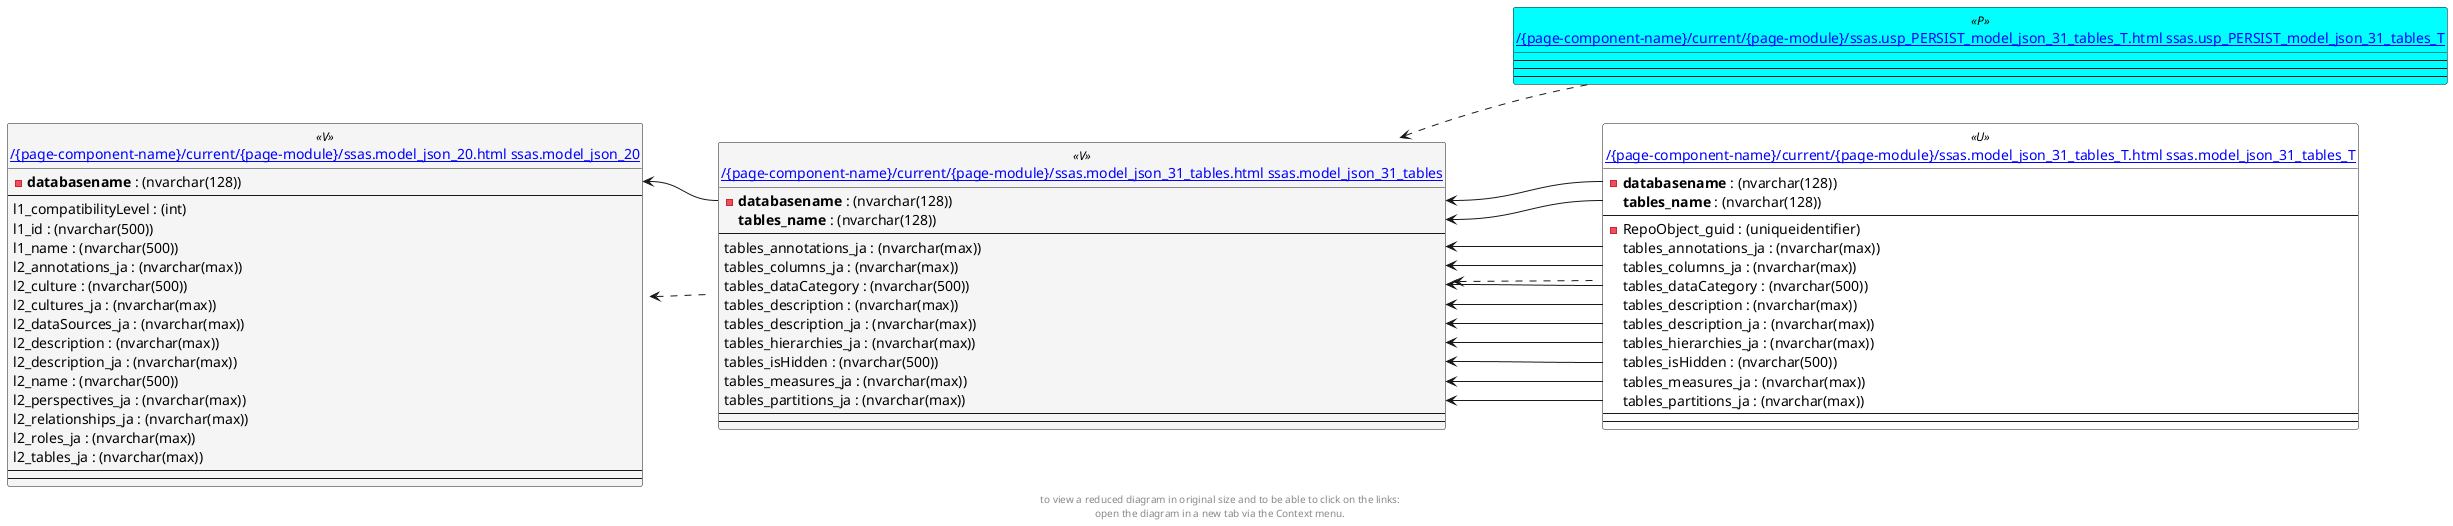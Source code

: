 @startuml
left to right direction
'top to bottom direction
hide circle
'avoide "." issues:
set namespaceSeparator none


skinparam class {
  BackgroundColor White
  BackgroundColor<<FN>> Yellow
  BackgroundColor<<FS>> Yellow
  BackgroundColor<<FT>> LightGray
  BackgroundColor<<IF>> Yellow
  BackgroundColor<<IS>> Yellow
  BackgroundColor<<P>> Aqua
  BackgroundColor<<PC>> Aqua
  BackgroundColor<<SN>> Yellow
  BackgroundColor<<SO>> SlateBlue
  BackgroundColor<<TF>> LightGray
  BackgroundColor<<TR>> Tomato
  BackgroundColor<<U>> White
  BackgroundColor<<V>> WhiteSmoke
  BackgroundColor<<X>> Aqua
}


entity "[[{site-url}/{page-component-name}/current/{page-module}/ssas.model_json_20.html ssas.model_json_20]]" as ssas.model_json_20 << V >> {
  - **databasename** : (nvarchar(128))
  --
  l1_compatibilityLevel : (int)
  l1_id : (nvarchar(500))
  l1_name : (nvarchar(500))
  l2_annotations_ja : (nvarchar(max))
  l2_culture : (nvarchar(500))
  l2_cultures_ja : (nvarchar(max))
  l2_dataSources_ja : (nvarchar(max))
  l2_description : (nvarchar(max))
  l2_description_ja : (nvarchar(max))
  l2_name : (nvarchar(500))
  l2_perspectives_ja : (nvarchar(max))
  l2_relationships_ja : (nvarchar(max))
  l2_roles_ja : (nvarchar(max))
  l2_tables_ja : (nvarchar(max))
  --
  --
}

entity "[[{site-url}/{page-component-name}/current/{page-module}/ssas.model_json_31_tables.html ssas.model_json_31_tables]]" as ssas.model_json_31_tables << V >> {
  - **databasename** : (nvarchar(128))
  **tables_name** : (nvarchar(128))
  --
  tables_annotations_ja : (nvarchar(max))
  tables_columns_ja : (nvarchar(max))
  tables_dataCategory : (nvarchar(500))
  tables_description : (nvarchar(max))
  tables_description_ja : (nvarchar(max))
  tables_hierarchies_ja : (nvarchar(max))
  tables_isHidden : (nvarchar(500))
  tables_measures_ja : (nvarchar(max))
  tables_partitions_ja : (nvarchar(max))
  --
  --
}

entity "[[{site-url}/{page-component-name}/current/{page-module}/ssas.model_json_31_tables_T.html ssas.model_json_31_tables_T]]" as ssas.model_json_31_tables_T << U >> {
  - **databasename** : (nvarchar(128))
  **tables_name** : (nvarchar(128))
  --
  - RepoObject_guid : (uniqueidentifier)
  tables_annotations_ja : (nvarchar(max))
  tables_columns_ja : (nvarchar(max))
  tables_dataCategory : (nvarchar(500))
  tables_description : (nvarchar(max))
  tables_description_ja : (nvarchar(max))
  tables_hierarchies_ja : (nvarchar(max))
  tables_isHidden : (nvarchar(500))
  tables_measures_ja : (nvarchar(max))
  tables_partitions_ja : (nvarchar(max))
  --
  --
}

entity "[[{site-url}/{page-component-name}/current/{page-module}/ssas.usp_PERSIST_model_json_31_tables_T.html ssas.usp_PERSIST_model_json_31_tables_T]]" as ssas.usp_PERSIST_model_json_31_tables_T << P >> {
  --
  --
  --
}

ssas.model_json_20 <.. ssas.model_json_31_tables
ssas.model_json_31_tables <.. ssas.model_json_31_tables_T
ssas.model_json_31_tables <.. ssas.usp_PERSIST_model_json_31_tables_T
ssas.model_json_20::databasename <-- ssas.model_json_31_tables::databasename
ssas.model_json_31_tables::databasename <-- ssas.model_json_31_tables_T::databasename
ssas.model_json_31_tables::tables_annotations_ja <-- ssas.model_json_31_tables_T::tables_annotations_ja
ssas.model_json_31_tables::tables_columns_ja <-- ssas.model_json_31_tables_T::tables_columns_ja
ssas.model_json_31_tables::tables_dataCategory <-- ssas.model_json_31_tables_T::tables_dataCategory
ssas.model_json_31_tables::tables_description <-- ssas.model_json_31_tables_T::tables_description
ssas.model_json_31_tables::tables_description_ja <-- ssas.model_json_31_tables_T::tables_description_ja
ssas.model_json_31_tables::tables_hierarchies_ja <-- ssas.model_json_31_tables_T::tables_hierarchies_ja
ssas.model_json_31_tables::tables_isHidden <-- ssas.model_json_31_tables_T::tables_isHidden
ssas.model_json_31_tables::tables_measures_ja <-- ssas.model_json_31_tables_T::tables_measures_ja
ssas.model_json_31_tables::tables_name <-- ssas.model_json_31_tables_T::tables_name
ssas.model_json_31_tables::tables_partitions_ja <-- ssas.model_json_31_tables_T::tables_partitions_ja
footer
to view a reduced diagram in original size and to be able to click on the links:
open the diagram in a new tab via the Context menu.
end footer

@enduml

